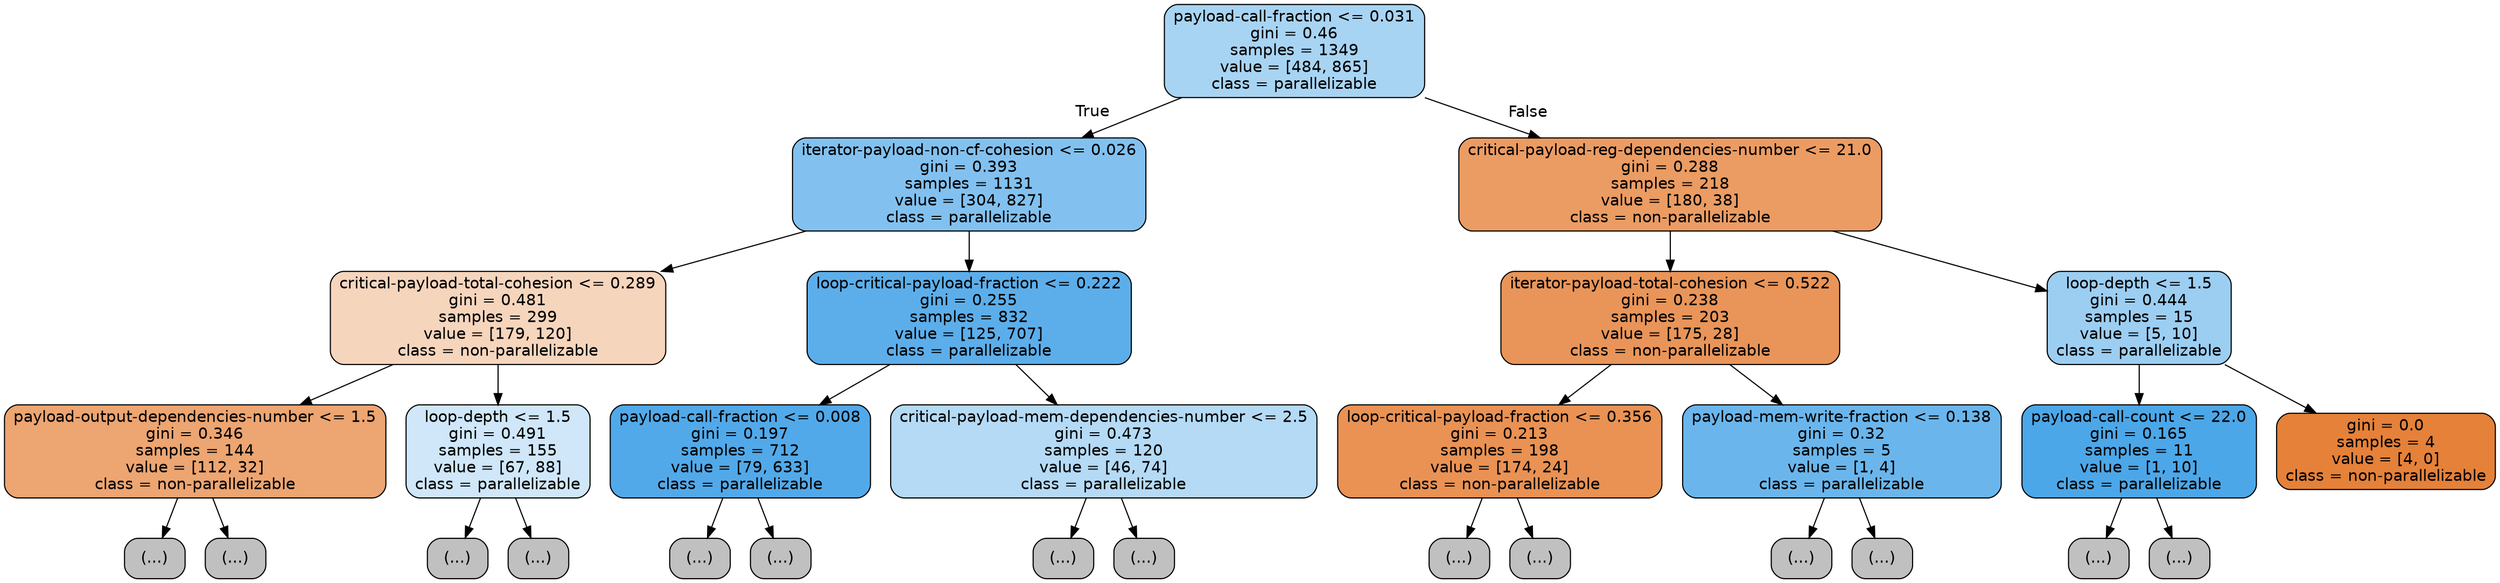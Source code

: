 digraph Tree {
node [shape=box, style="filled, rounded", color="black", fontname=helvetica] ;
edge [fontname=helvetica] ;
0 [label="payload-call-fraction <= 0.031\ngini = 0.46\nsamples = 1349\nvalue = [484, 865]\nclass = parallelizable", fillcolor="#399de570"] ;
1 [label="iterator-payload-non-cf-cohesion <= 0.026\ngini = 0.393\nsamples = 1131\nvalue = [304, 827]\nclass = parallelizable", fillcolor="#399de5a1"] ;
0 -> 1 [labeldistance=2.5, labelangle=45, headlabel="True"] ;
2 [label="critical-payload-total-cohesion <= 0.289\ngini = 0.481\nsamples = 299\nvalue = [179, 120]\nclass = non-parallelizable", fillcolor="#e5813954"] ;
1 -> 2 ;
3 [label="payload-output-dependencies-number <= 1.5\ngini = 0.346\nsamples = 144\nvalue = [112, 32]\nclass = non-parallelizable", fillcolor="#e58139b6"] ;
2 -> 3 ;
4 [label="(...)", fillcolor="#C0C0C0"] ;
3 -> 4 ;
29 [label="(...)", fillcolor="#C0C0C0"] ;
3 -> 29 ;
40 [label="loop-depth <= 1.5\ngini = 0.491\nsamples = 155\nvalue = [67, 88]\nclass = parallelizable", fillcolor="#399de53d"] ;
2 -> 40 ;
41 [label="(...)", fillcolor="#C0C0C0"] ;
40 -> 41 ;
46 [label="(...)", fillcolor="#C0C0C0"] ;
40 -> 46 ;
67 [label="loop-critical-payload-fraction <= 0.222\ngini = 0.255\nsamples = 832\nvalue = [125, 707]\nclass = parallelizable", fillcolor="#399de5d2"] ;
1 -> 67 ;
68 [label="payload-call-fraction <= 0.008\ngini = 0.197\nsamples = 712\nvalue = [79, 633]\nclass = parallelizable", fillcolor="#399de5df"] ;
67 -> 68 ;
69 [label="(...)", fillcolor="#C0C0C0"] ;
68 -> 69 ;
176 [label="(...)", fillcolor="#C0C0C0"] ;
68 -> 176 ;
183 [label="critical-payload-mem-dependencies-number <= 2.5\ngini = 0.473\nsamples = 120\nvalue = [46, 74]\nclass = parallelizable", fillcolor="#399de560"] ;
67 -> 183 ;
184 [label="(...)", fillcolor="#C0C0C0"] ;
183 -> 184 ;
203 [label="(...)", fillcolor="#C0C0C0"] ;
183 -> 203 ;
226 [label="critical-payload-reg-dependencies-number <= 21.0\ngini = 0.288\nsamples = 218\nvalue = [180, 38]\nclass = non-parallelizable", fillcolor="#e58139c9"] ;
0 -> 226 [labeldistance=2.5, labelangle=-45, headlabel="False"] ;
227 [label="iterator-payload-total-cohesion <= 0.522\ngini = 0.238\nsamples = 203\nvalue = [175, 28]\nclass = non-parallelizable", fillcolor="#e58139d6"] ;
226 -> 227 ;
228 [label="loop-critical-payload-fraction <= 0.356\ngini = 0.213\nsamples = 198\nvalue = [174, 24]\nclass = non-parallelizable", fillcolor="#e58139dc"] ;
227 -> 228 ;
229 [label="(...)", fillcolor="#C0C0C0"] ;
228 -> 229 ;
272 [label="(...)", fillcolor="#C0C0C0"] ;
228 -> 272 ;
275 [label="payload-mem-write-fraction <= 0.138\ngini = 0.32\nsamples = 5\nvalue = [1, 4]\nclass = parallelizable", fillcolor="#399de5bf"] ;
227 -> 275 ;
276 [label="(...)", fillcolor="#C0C0C0"] ;
275 -> 276 ;
277 [label="(...)", fillcolor="#C0C0C0"] ;
275 -> 277 ;
278 [label="loop-depth <= 1.5\ngini = 0.444\nsamples = 15\nvalue = [5, 10]\nclass = parallelizable", fillcolor="#399de57f"] ;
226 -> 278 ;
279 [label="payload-call-count <= 22.0\ngini = 0.165\nsamples = 11\nvalue = [1, 10]\nclass = parallelizable", fillcolor="#399de5e6"] ;
278 -> 279 ;
280 [label="(...)", fillcolor="#C0C0C0"] ;
279 -> 280 ;
281 [label="(...)", fillcolor="#C0C0C0"] ;
279 -> 281 ;
282 [label="gini = 0.0\nsamples = 4\nvalue = [4, 0]\nclass = non-parallelizable", fillcolor="#e58139ff"] ;
278 -> 282 ;
}
